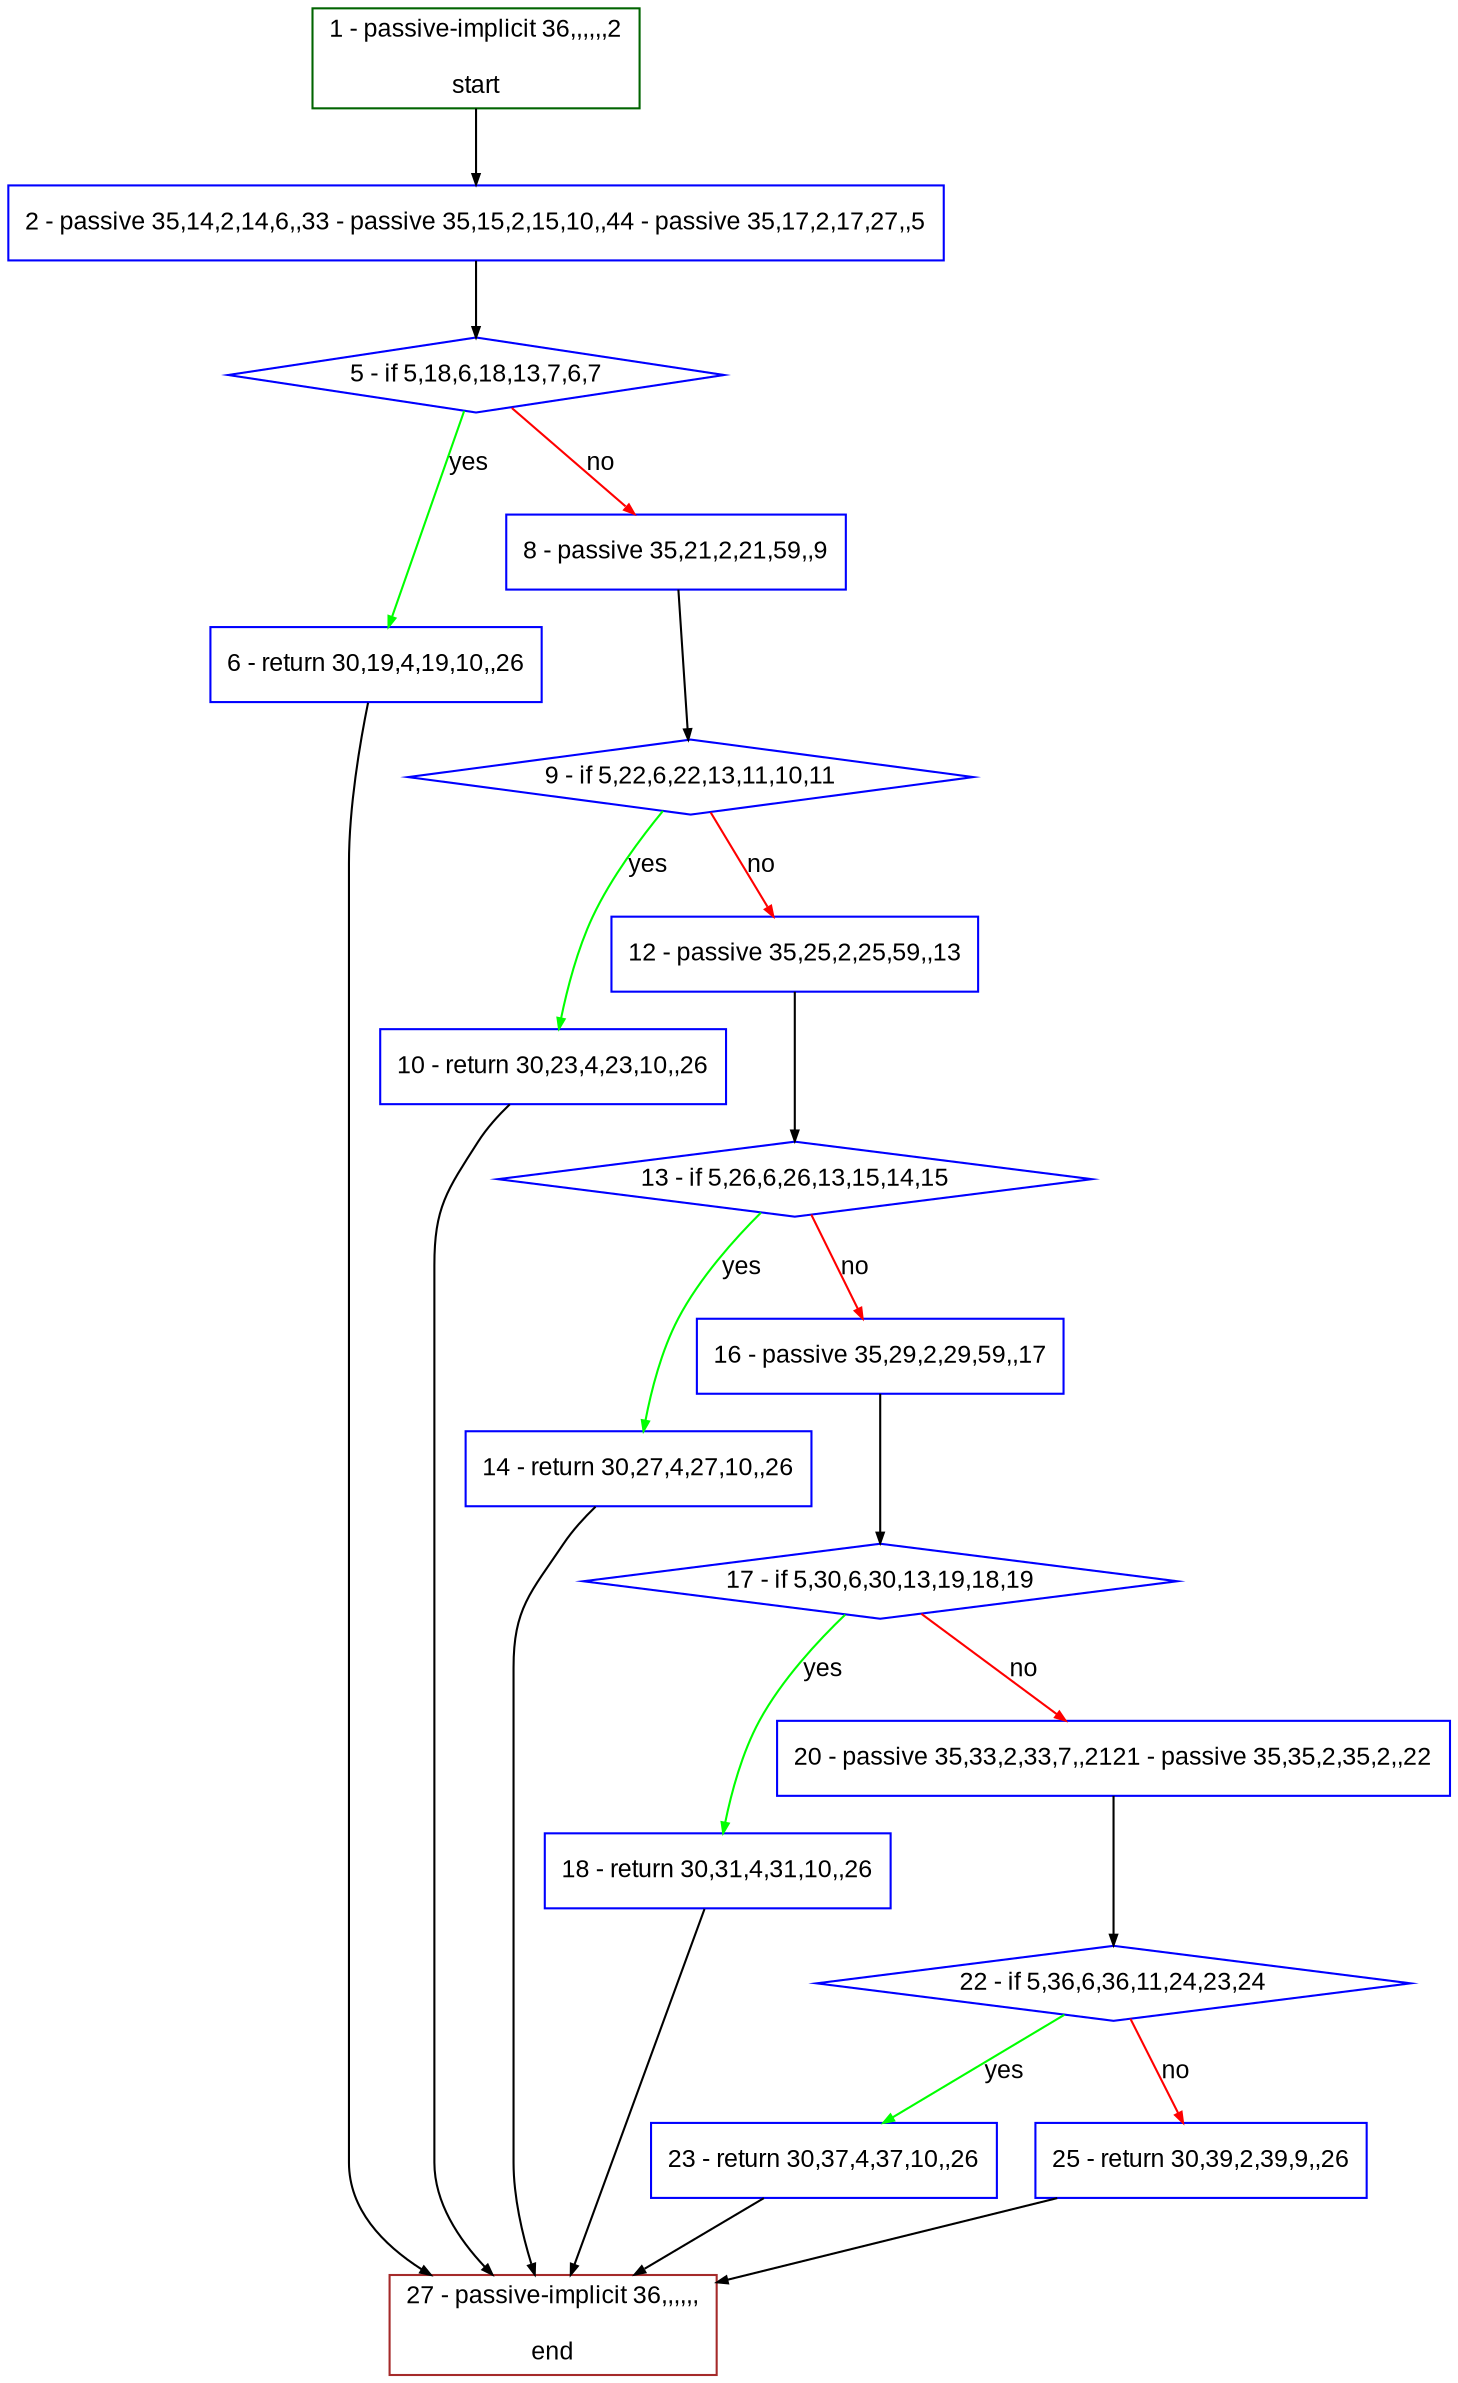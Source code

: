 digraph "" {
  graph [bgcolor="white", fillcolor="#FFFFCC", pack="true", packmode="clust", fontname="Arial", label="", fontsize="12", compound="true", style="rounded,filled"];
  node [node_initialized="no", fillcolor="white", fontname="Arial", label="", color="grey", fontsize="12", fixedsize="false", compound="true", shape="rectangle", style="filled"];
  edge [arrowtail="none", lhead="", fontcolor="black", fontname="Arial", label="", color="black", fontsize="12", arrowhead="normal", arrowsize="0.5", compound="true", ltail="", dir="forward"];
  __N1 [fillcolor="#ffffff", label="2 - passive 35,14,2,14,6,,33 - passive 35,15,2,15,10,,44 - passive 35,17,2,17,27,,5", color="#0000ff", shape="box", style="filled"];
  __N2 [fillcolor="#ffffff", label="1 - passive-implicit 36,,,,,,2\n\nstart", color="#006400", shape="box", style="filled"];
  __N3 [fillcolor="#ffffff", label="5 - if 5,18,6,18,13,7,6,7", color="#0000ff", shape="diamond", style="filled"];
  __N4 [fillcolor="#ffffff", label="6 - return 30,19,4,19,10,,26", color="#0000ff", shape="box", style="filled"];
  __N5 [fillcolor="#ffffff", label="8 - passive 35,21,2,21,59,,9", color="#0000ff", shape="box", style="filled"];
  __N6 [fillcolor="#ffffff", label="27 - passive-implicit 36,,,,,,\n\nend", color="#a52a2a", shape="box", style="filled"];
  __N7 [fillcolor="#ffffff", label="9 - if 5,22,6,22,13,11,10,11", color="#0000ff", shape="diamond", style="filled"];
  __N8 [fillcolor="#ffffff", label="10 - return 30,23,4,23,10,,26", color="#0000ff", shape="box", style="filled"];
  __N9 [fillcolor="#ffffff", label="12 - passive 35,25,2,25,59,,13", color="#0000ff", shape="box", style="filled"];
  __N10 [fillcolor="#ffffff", label="13 - if 5,26,6,26,13,15,14,15", color="#0000ff", shape="diamond", style="filled"];
  __N11 [fillcolor="#ffffff", label="14 - return 30,27,4,27,10,,26", color="#0000ff", shape="box", style="filled"];
  __N12 [fillcolor="#ffffff", label="16 - passive 35,29,2,29,59,,17", color="#0000ff", shape="box", style="filled"];
  __N13 [fillcolor="#ffffff", label="17 - if 5,30,6,30,13,19,18,19", color="#0000ff", shape="diamond", style="filled"];
  __N14 [fillcolor="#ffffff", label="18 - return 30,31,4,31,10,,26", color="#0000ff", shape="box", style="filled"];
  __N15 [fillcolor="#ffffff", label="20 - passive 35,33,2,33,7,,2121 - passive 35,35,2,35,2,,22", color="#0000ff", shape="box", style="filled"];
  __N16 [fillcolor="#ffffff", label="22 - if 5,36,6,36,11,24,23,24", color="#0000ff", shape="diamond", style="filled"];
  __N17 [fillcolor="#ffffff", label="23 - return 30,37,4,37,10,,26", color="#0000ff", shape="box", style="filled"];
  __N18 [fillcolor="#ffffff", label="25 - return 30,39,2,39,9,,26", color="#0000ff", shape="box", style="filled"];
  __N2 -> __N1 [arrowtail="none", color="#000000", label="", arrowhead="normal", dir="forward"];
  __N1 -> __N3 [arrowtail="none", color="#000000", label="", arrowhead="normal", dir="forward"];
  __N3 -> __N4 [arrowtail="none", color="#00ff00", label="yes", arrowhead="normal", dir="forward"];
  __N3 -> __N5 [arrowtail="none", color="#ff0000", label="no", arrowhead="normal", dir="forward"];
  __N4 -> __N6 [arrowtail="none", color="#000000", label="", arrowhead="normal", dir="forward"];
  __N5 -> __N7 [arrowtail="none", color="#000000", label="", arrowhead="normal", dir="forward"];
  __N7 -> __N8 [arrowtail="none", color="#00ff00", label="yes", arrowhead="normal", dir="forward"];
  __N7 -> __N9 [arrowtail="none", color="#ff0000", label="no", arrowhead="normal", dir="forward"];
  __N8 -> __N6 [arrowtail="none", color="#000000", label="", arrowhead="normal", dir="forward"];
  __N9 -> __N10 [arrowtail="none", color="#000000", label="", arrowhead="normal", dir="forward"];
  __N10 -> __N11 [arrowtail="none", color="#00ff00", label="yes", arrowhead="normal", dir="forward"];
  __N10 -> __N12 [arrowtail="none", color="#ff0000", label="no", arrowhead="normal", dir="forward"];
  __N11 -> __N6 [arrowtail="none", color="#000000", label="", arrowhead="normal", dir="forward"];
  __N12 -> __N13 [arrowtail="none", color="#000000", label="", arrowhead="normal", dir="forward"];
  __N13 -> __N14 [arrowtail="none", color="#00ff00", label="yes", arrowhead="normal", dir="forward"];
  __N13 -> __N15 [arrowtail="none", color="#ff0000", label="no", arrowhead="normal", dir="forward"];
  __N14 -> __N6 [arrowtail="none", color="#000000", label="", arrowhead="normal", dir="forward"];
  __N15 -> __N16 [arrowtail="none", color="#000000", label="", arrowhead="normal", dir="forward"];
  __N16 -> __N17 [arrowtail="none", color="#00ff00", label="yes", arrowhead="normal", dir="forward"];
  __N16 -> __N18 [arrowtail="none", color="#ff0000", label="no", arrowhead="normal", dir="forward"];
  __N17 -> __N6 [arrowtail="none", color="#000000", label="", arrowhead="normal", dir="forward"];
  __N18 -> __N6 [arrowtail="none", color="#000000", label="", arrowhead="normal", dir="forward"];
}
